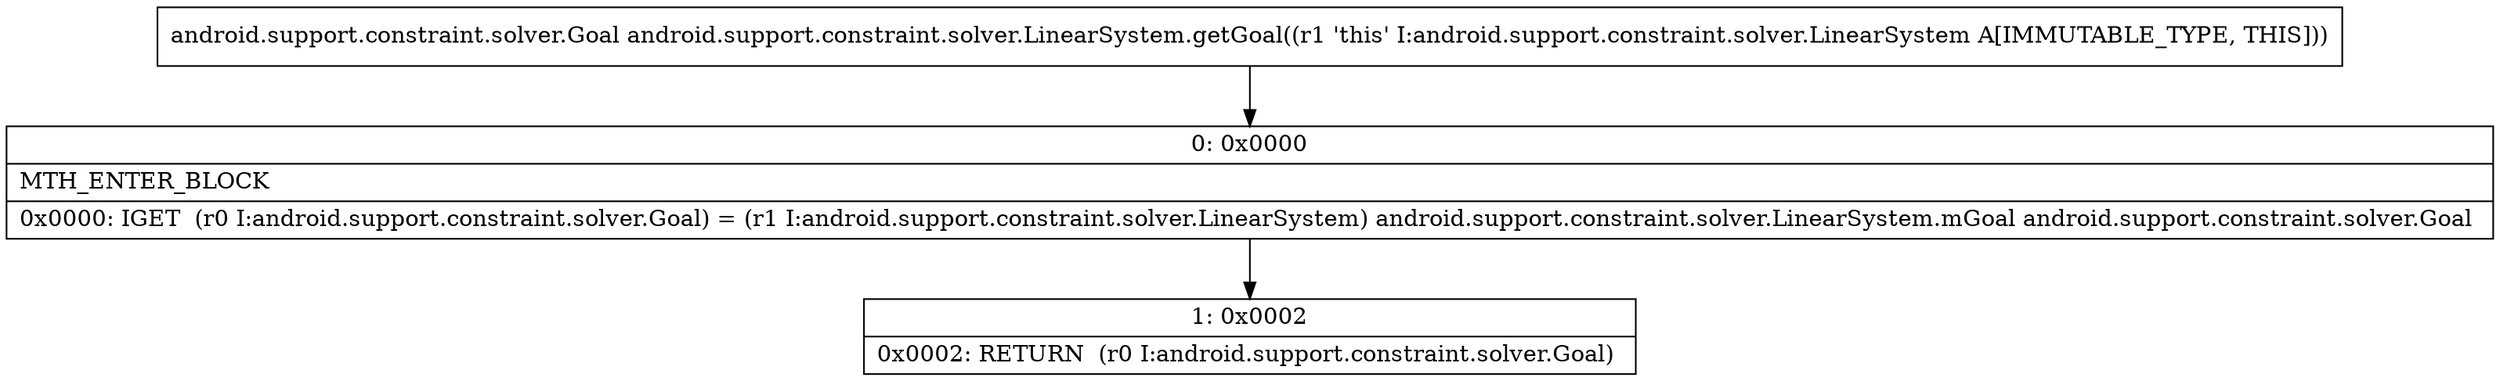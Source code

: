 digraph "CFG forandroid.support.constraint.solver.LinearSystem.getGoal()Landroid\/support\/constraint\/solver\/Goal;" {
Node_0 [shape=record,label="{0\:\ 0x0000|MTH_ENTER_BLOCK\l|0x0000: IGET  (r0 I:android.support.constraint.solver.Goal) = (r1 I:android.support.constraint.solver.LinearSystem) android.support.constraint.solver.LinearSystem.mGoal android.support.constraint.solver.Goal \l}"];
Node_1 [shape=record,label="{1\:\ 0x0002|0x0002: RETURN  (r0 I:android.support.constraint.solver.Goal) \l}"];
MethodNode[shape=record,label="{android.support.constraint.solver.Goal android.support.constraint.solver.LinearSystem.getGoal((r1 'this' I:android.support.constraint.solver.LinearSystem A[IMMUTABLE_TYPE, THIS])) }"];
MethodNode -> Node_0;
Node_0 -> Node_1;
}


